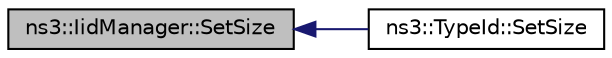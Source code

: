 digraph "ns3::IidManager::SetSize"
{
  edge [fontname="Helvetica",fontsize="10",labelfontname="Helvetica",labelfontsize="10"];
  node [fontname="Helvetica",fontsize="10",shape=record];
  rankdir="LR";
  Node1 [label="ns3::IidManager::SetSize",height=0.2,width=0.4,color="black", fillcolor="grey75", style="filled", fontcolor="black"];
  Node1 -> Node2 [dir="back",color="midnightblue",fontsize="10",style="solid"];
  Node2 [label="ns3::TypeId::SetSize",height=0.2,width=0.4,color="black", fillcolor="white", style="filled",URL="$d6/d11/classns3_1_1TypeId.html#a1a3e9f4b3c822ec5450d7b44202f0dda"];
}
